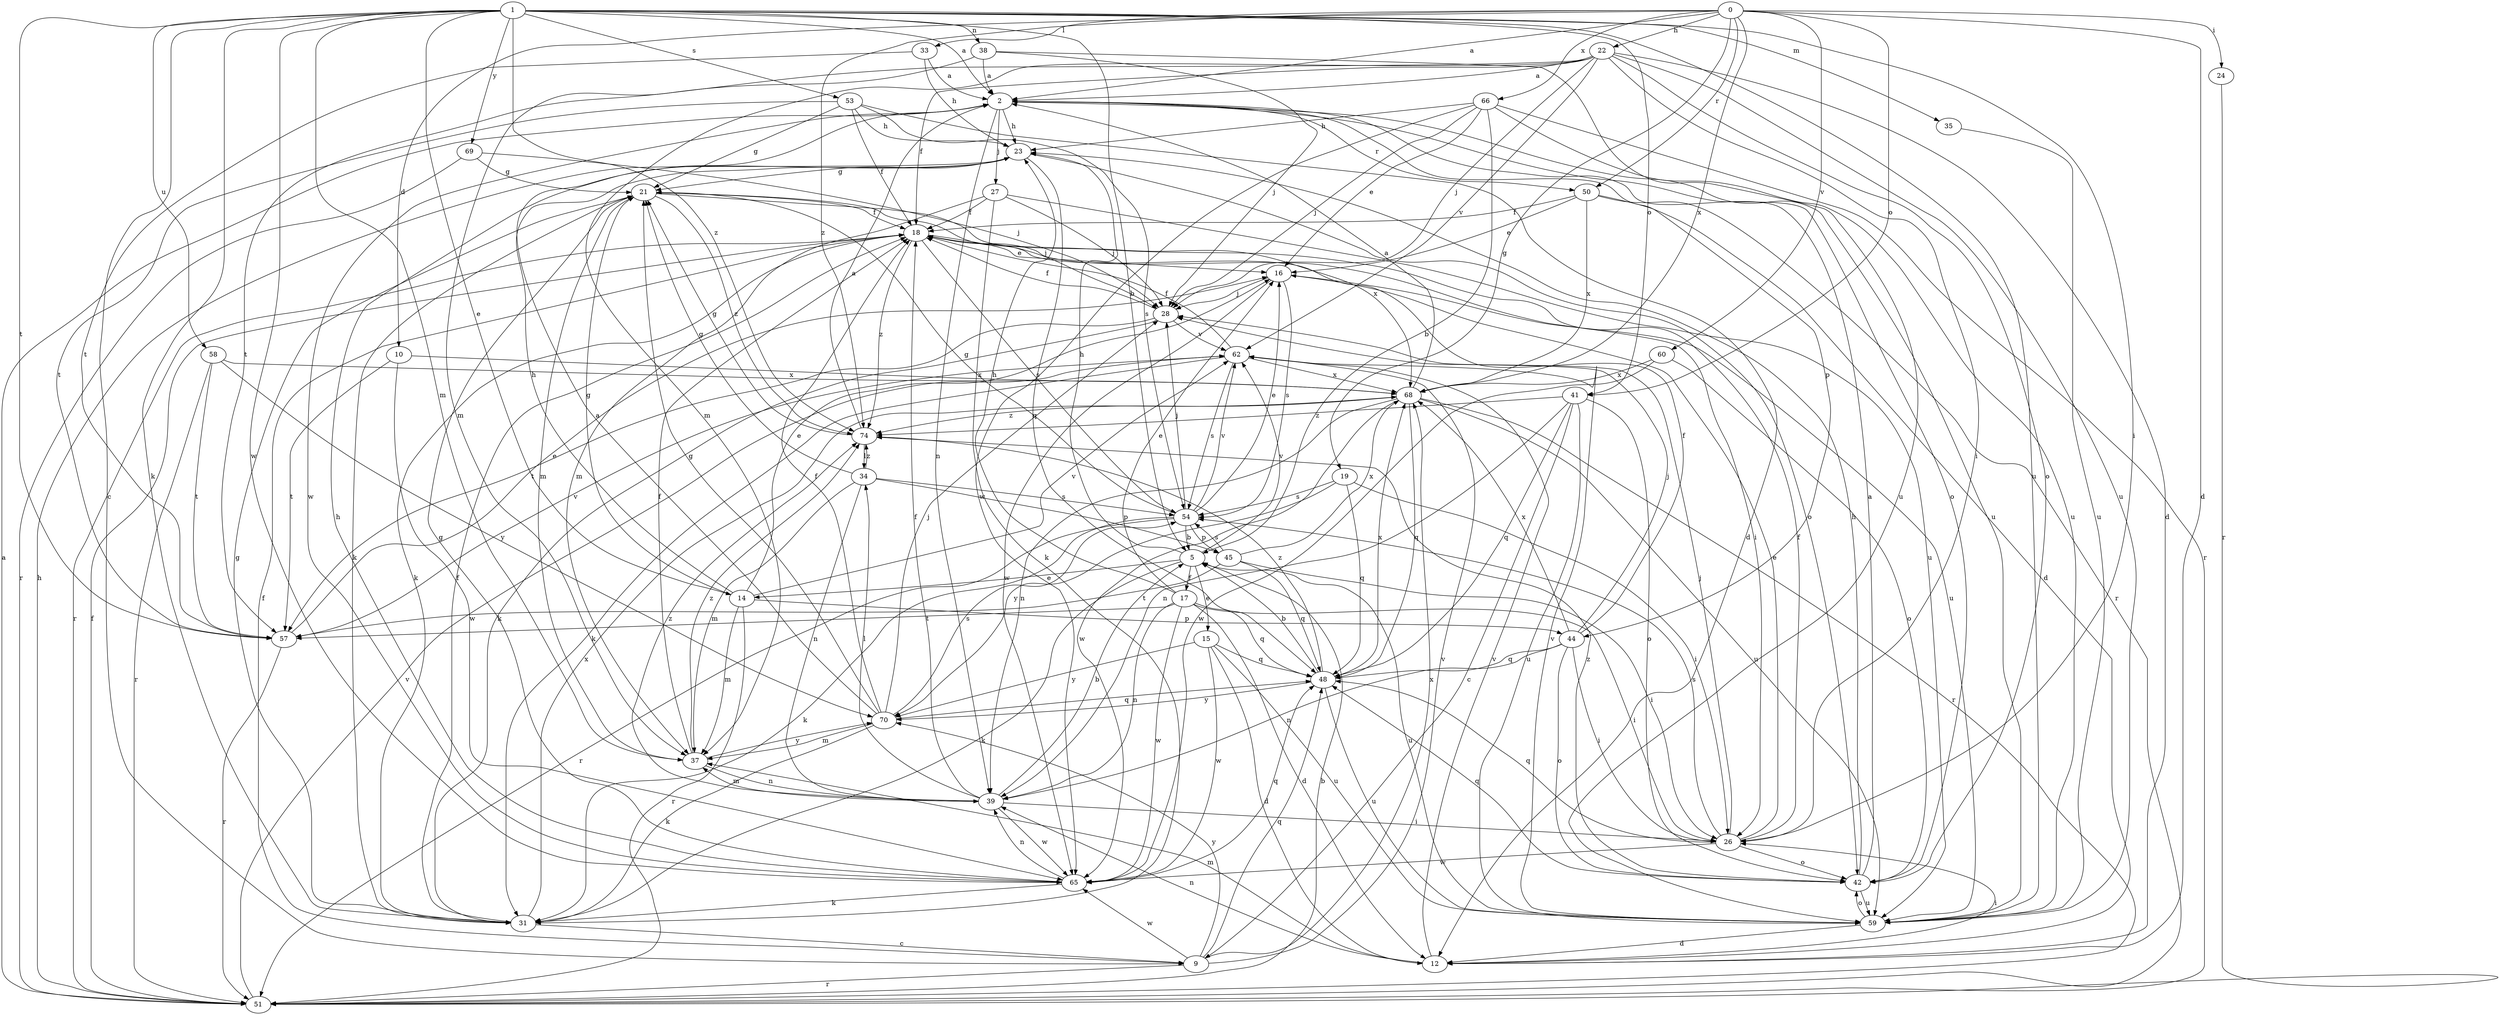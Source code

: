 strict digraph  {
0;
1;
2;
5;
9;
10;
12;
14;
15;
16;
17;
18;
19;
21;
22;
23;
24;
26;
27;
28;
31;
33;
34;
35;
37;
38;
39;
41;
42;
44;
45;
48;
50;
51;
53;
54;
57;
58;
59;
60;
62;
65;
66;
68;
69;
70;
74;
0 -> 2  [label=a];
0 -> 10  [label=d];
0 -> 12  [label=d];
0 -> 19  [label=g];
0 -> 22  [label=h];
0 -> 24  [label=i];
0 -> 33  [label=l];
0 -> 41  [label=o];
0 -> 50  [label=r];
0 -> 60  [label=v];
0 -> 66  [label=x];
0 -> 68  [label=x];
0 -> 74  [label=z];
1 -> 2  [label=a];
1 -> 5  [label=b];
1 -> 9  [label=c];
1 -> 14  [label=e];
1 -> 26  [label=i];
1 -> 31  [label=k];
1 -> 35  [label=m];
1 -> 37  [label=m];
1 -> 38  [label=n];
1 -> 41  [label=o];
1 -> 53  [label=s];
1 -> 57  [label=t];
1 -> 58  [label=u];
1 -> 59  [label=u];
1 -> 65  [label=w];
1 -> 69  [label=y];
1 -> 74  [label=z];
2 -> 23  [label=h];
2 -> 27  [label=j];
2 -> 39  [label=n];
2 -> 42  [label=o];
2 -> 44  [label=p];
2 -> 50  [label=r];
2 -> 59  [label=u];
2 -> 65  [label=w];
5 -> 14  [label=e];
5 -> 15  [label=e];
5 -> 17  [label=f];
5 -> 23  [label=h];
5 -> 31  [label=k];
5 -> 59  [label=u];
5 -> 62  [label=v];
9 -> 18  [label=f];
9 -> 48  [label=q];
9 -> 51  [label=r];
9 -> 62  [label=v];
9 -> 65  [label=w];
9 -> 68  [label=x];
9 -> 70  [label=y];
10 -> 57  [label=t];
10 -> 65  [label=w];
10 -> 68  [label=x];
12 -> 26  [label=i];
12 -> 37  [label=m];
12 -> 39  [label=n];
12 -> 62  [label=v];
14 -> 16  [label=e];
14 -> 21  [label=g];
14 -> 23  [label=h];
14 -> 37  [label=m];
14 -> 44  [label=p];
14 -> 51  [label=r];
14 -> 62  [label=v];
15 -> 12  [label=d];
15 -> 48  [label=q];
15 -> 59  [label=u];
15 -> 65  [label=w];
15 -> 70  [label=y];
16 -> 28  [label=j];
16 -> 54  [label=s];
16 -> 59  [label=u];
16 -> 65  [label=w];
17 -> 12  [label=d];
17 -> 16  [label=e];
17 -> 23  [label=h];
17 -> 26  [label=i];
17 -> 39  [label=n];
17 -> 48  [label=q];
17 -> 57  [label=t];
17 -> 65  [label=w];
18 -> 16  [label=e];
18 -> 26  [label=i];
18 -> 31  [label=k];
18 -> 51  [label=r];
18 -> 54  [label=s];
18 -> 74  [label=z];
19 -> 26  [label=i];
19 -> 48  [label=q];
19 -> 54  [label=s];
19 -> 70  [label=y];
21 -> 18  [label=f];
21 -> 28  [label=j];
21 -> 31  [label=k];
21 -> 37  [label=m];
21 -> 68  [label=x];
21 -> 74  [label=z];
22 -> 2  [label=a];
22 -> 12  [label=d];
22 -> 18  [label=f];
22 -> 26  [label=i];
22 -> 28  [label=j];
22 -> 37  [label=m];
22 -> 42  [label=o];
22 -> 57  [label=t];
22 -> 59  [label=u];
22 -> 62  [label=v];
23 -> 21  [label=g];
23 -> 42  [label=o];
23 -> 48  [label=q];
24 -> 51  [label=r];
26 -> 16  [label=e];
26 -> 18  [label=f];
26 -> 28  [label=j];
26 -> 42  [label=o];
26 -> 48  [label=q];
26 -> 54  [label=s];
26 -> 65  [label=w];
27 -> 18  [label=f];
27 -> 28  [label=j];
27 -> 31  [label=k];
27 -> 37  [label=m];
27 -> 59  [label=u];
28 -> 18  [label=f];
28 -> 31  [label=k];
28 -> 57  [label=t];
28 -> 62  [label=v];
31 -> 9  [label=c];
31 -> 18  [label=f];
31 -> 21  [label=g];
31 -> 68  [label=x];
33 -> 2  [label=a];
33 -> 23  [label=h];
33 -> 57  [label=t];
34 -> 21  [label=g];
34 -> 37  [label=m];
34 -> 39  [label=n];
34 -> 45  [label=p];
34 -> 54  [label=s];
34 -> 74  [label=z];
35 -> 59  [label=u];
37 -> 18  [label=f];
37 -> 39  [label=n];
37 -> 70  [label=y];
37 -> 74  [label=z];
38 -> 2  [label=a];
38 -> 28  [label=j];
38 -> 37  [label=m];
38 -> 59  [label=u];
39 -> 5  [label=b];
39 -> 18  [label=f];
39 -> 26  [label=i];
39 -> 34  [label=l];
39 -> 37  [label=m];
39 -> 65  [label=w];
39 -> 74  [label=z];
41 -> 9  [label=c];
41 -> 39  [label=n];
41 -> 42  [label=o];
41 -> 48  [label=q];
41 -> 59  [label=u];
41 -> 74  [label=z];
42 -> 2  [label=a];
42 -> 23  [label=h];
42 -> 48  [label=q];
42 -> 59  [label=u];
42 -> 74  [label=z];
44 -> 18  [label=f];
44 -> 26  [label=i];
44 -> 28  [label=j];
44 -> 39  [label=n];
44 -> 42  [label=o];
44 -> 48  [label=q];
44 -> 68  [label=x];
45 -> 26  [label=i];
45 -> 48  [label=q];
45 -> 54  [label=s];
45 -> 57  [label=t];
45 -> 68  [label=x];
48 -> 5  [label=b];
48 -> 59  [label=u];
48 -> 68  [label=x];
48 -> 70  [label=y];
48 -> 74  [label=z];
50 -> 12  [label=d];
50 -> 16  [label=e];
50 -> 18  [label=f];
50 -> 51  [label=r];
50 -> 68  [label=x];
51 -> 2  [label=a];
51 -> 5  [label=b];
51 -> 18  [label=f];
51 -> 23  [label=h];
51 -> 62  [label=v];
53 -> 12  [label=d];
53 -> 18  [label=f];
53 -> 21  [label=g];
53 -> 23  [label=h];
53 -> 54  [label=s];
53 -> 57  [label=t];
54 -> 5  [label=b];
54 -> 16  [label=e];
54 -> 21  [label=g];
54 -> 28  [label=j];
54 -> 31  [label=k];
54 -> 45  [label=p];
54 -> 51  [label=r];
54 -> 62  [label=v];
57 -> 16  [label=e];
57 -> 51  [label=r];
57 -> 62  [label=v];
58 -> 51  [label=r];
58 -> 57  [label=t];
58 -> 68  [label=x];
58 -> 70  [label=y];
59 -> 12  [label=d];
59 -> 42  [label=o];
59 -> 62  [label=v];
60 -> 42  [label=o];
60 -> 65  [label=w];
60 -> 68  [label=x];
62 -> 18  [label=f];
62 -> 31  [label=k];
62 -> 54  [label=s];
62 -> 68  [label=x];
65 -> 21  [label=g];
65 -> 23  [label=h];
65 -> 31  [label=k];
65 -> 39  [label=n];
65 -> 48  [label=q];
66 -> 5  [label=b];
66 -> 16  [label=e];
66 -> 23  [label=h];
66 -> 28  [label=j];
66 -> 51  [label=r];
66 -> 59  [label=u];
66 -> 65  [label=w];
68 -> 2  [label=a];
68 -> 39  [label=n];
68 -> 48  [label=q];
68 -> 51  [label=r];
68 -> 59  [label=u];
68 -> 65  [label=w];
68 -> 74  [label=z];
69 -> 21  [label=g];
69 -> 28  [label=j];
69 -> 51  [label=r];
70 -> 2  [label=a];
70 -> 18  [label=f];
70 -> 21  [label=g];
70 -> 28  [label=j];
70 -> 31  [label=k];
70 -> 37  [label=m];
70 -> 48  [label=q];
70 -> 54  [label=s];
74 -> 2  [label=a];
74 -> 21  [label=g];
74 -> 34  [label=l];
}
